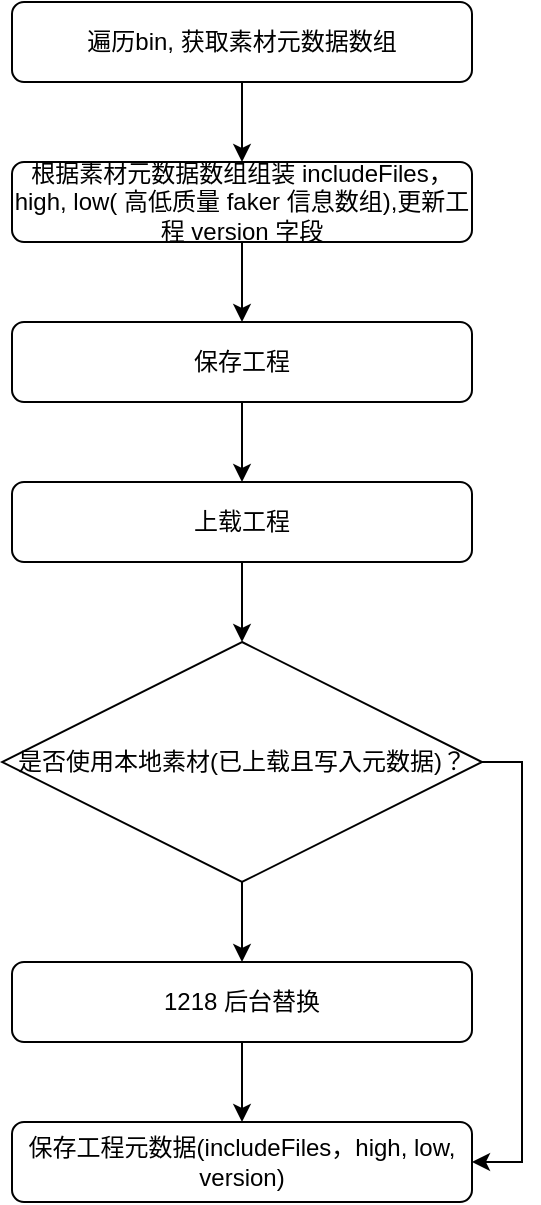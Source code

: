 <mxfile version="20.3.2" type="github" pages="2">
  <diagram id="C5RBs43oDa-KdzZeNtuy" name="Page-1">
    <mxGraphModel dx="1662" dy="762" grid="0" gridSize="10" guides="1" tooltips="1" connect="1" arrows="1" fold="1" page="1" pageScale="1" pageWidth="827" pageHeight="1169" math="0" shadow="0">
      <root>
        <mxCell id="WIyWlLk6GJQsqaUBKTNV-0" />
        <mxCell id="WIyWlLk6GJQsqaUBKTNV-1" parent="WIyWlLk6GJQsqaUBKTNV-0" />
        <mxCell id="ZKT6YCRbp8OFNfAcnSNF-3" style="edgeStyle=orthogonalEdgeStyle;rounded=0;orthogonalLoop=1;jettySize=auto;html=1;entryX=0.5;entryY=0;entryDx=0;entryDy=0;" parent="WIyWlLk6GJQsqaUBKTNV-1" source="WIyWlLk6GJQsqaUBKTNV-3" target="ZKT6YCRbp8OFNfAcnSNF-0" edge="1">
          <mxGeometry relative="1" as="geometry" />
        </mxCell>
        <mxCell id="WIyWlLk6GJQsqaUBKTNV-3" value="遍历bin, 获取素材元数据数组" style="rounded=1;whiteSpace=wrap;html=1;fontSize=12;glass=0;strokeWidth=1;shadow=0;" parent="WIyWlLk6GJQsqaUBKTNV-1" vertex="1">
          <mxGeometry x="320" y="240" width="230" height="40" as="geometry" />
        </mxCell>
        <mxCell id="ZKT6YCRbp8OFNfAcnSNF-2" style="edgeStyle=orthogonalEdgeStyle;rounded=0;orthogonalLoop=1;jettySize=auto;html=1;" parent="WIyWlLk6GJQsqaUBKTNV-1" source="ZKT6YCRbp8OFNfAcnSNF-0" target="ZKT6YCRbp8OFNfAcnSNF-1" edge="1">
          <mxGeometry relative="1" as="geometry" />
        </mxCell>
        <mxCell id="ZKT6YCRbp8OFNfAcnSNF-0" value="根据素材元数据数组组装 includeFiles，high, low( 高低质量 faker 信息数组),更新工程 version 字段" style="rounded=1;whiteSpace=wrap;html=1;fontSize=12;glass=0;strokeWidth=1;shadow=0;" parent="WIyWlLk6GJQsqaUBKTNV-1" vertex="1">
          <mxGeometry x="320" y="320" width="230" height="40" as="geometry" />
        </mxCell>
        <mxCell id="ZKT6YCRbp8OFNfAcnSNF-5" style="edgeStyle=orthogonalEdgeStyle;rounded=0;orthogonalLoop=1;jettySize=auto;html=1;" parent="WIyWlLk6GJQsqaUBKTNV-1" source="ZKT6YCRbp8OFNfAcnSNF-1" target="ZKT6YCRbp8OFNfAcnSNF-4" edge="1">
          <mxGeometry relative="1" as="geometry" />
        </mxCell>
        <mxCell id="ZKT6YCRbp8OFNfAcnSNF-1" value="保存工程" style="rounded=1;whiteSpace=wrap;html=1;fontSize=12;glass=0;strokeWidth=1;shadow=0;" parent="WIyWlLk6GJQsqaUBKTNV-1" vertex="1">
          <mxGeometry x="320" y="400" width="230" height="40" as="geometry" />
        </mxCell>
        <mxCell id="ZKT6YCRbp8OFNfAcnSNF-7" style="edgeStyle=orthogonalEdgeStyle;rounded=0;orthogonalLoop=1;jettySize=auto;html=1;" parent="WIyWlLk6GJQsqaUBKTNV-1" source="ZKT6YCRbp8OFNfAcnSNF-4" target="ZKT6YCRbp8OFNfAcnSNF-6" edge="1">
          <mxGeometry relative="1" as="geometry" />
        </mxCell>
        <mxCell id="ZKT6YCRbp8OFNfAcnSNF-4" value="上载工程" style="rounded=1;whiteSpace=wrap;html=1;fontSize=12;glass=0;strokeWidth=1;shadow=0;" parent="WIyWlLk6GJQsqaUBKTNV-1" vertex="1">
          <mxGeometry x="320" y="480" width="230" height="40" as="geometry" />
        </mxCell>
        <mxCell id="ZKT6YCRbp8OFNfAcnSNF-11" style="edgeStyle=orthogonalEdgeStyle;rounded=0;orthogonalLoop=1;jettySize=auto;html=1;" parent="WIyWlLk6GJQsqaUBKTNV-1" source="ZKT6YCRbp8OFNfAcnSNF-6" target="ZKT6YCRbp8OFNfAcnSNF-8" edge="1">
          <mxGeometry relative="1" as="geometry" />
        </mxCell>
        <mxCell id="WIFWOJ81ROzWBnjfG92m-2" style="edgeStyle=orthogonalEdgeStyle;rounded=0;orthogonalLoop=1;jettySize=auto;html=1;entryX=1;entryY=0.5;entryDx=0;entryDy=0;" parent="WIyWlLk6GJQsqaUBKTNV-1" source="ZKT6YCRbp8OFNfAcnSNF-6" target="WIFWOJ81ROzWBnjfG92m-0" edge="1">
          <mxGeometry relative="1" as="geometry">
            <Array as="points">
              <mxPoint x="575" y="620" />
              <mxPoint x="575" y="820" />
            </Array>
          </mxGeometry>
        </mxCell>
        <mxCell id="ZKT6YCRbp8OFNfAcnSNF-6" value="是否使用本地素材(已上载且写入元数据)？" style="rhombus;whiteSpace=wrap;html=1;" parent="WIyWlLk6GJQsqaUBKTNV-1" vertex="1">
          <mxGeometry x="315" y="560" width="240" height="120" as="geometry" />
        </mxCell>
        <mxCell id="WIFWOJ81ROzWBnjfG92m-1" style="edgeStyle=orthogonalEdgeStyle;rounded=0;orthogonalLoop=1;jettySize=auto;html=1;" parent="WIyWlLk6GJQsqaUBKTNV-1" source="ZKT6YCRbp8OFNfAcnSNF-8" target="WIFWOJ81ROzWBnjfG92m-0" edge="1">
          <mxGeometry relative="1" as="geometry" />
        </mxCell>
        <mxCell id="ZKT6YCRbp8OFNfAcnSNF-8" value="1218 后台替换" style="rounded=1;whiteSpace=wrap;html=1;fontSize=12;glass=0;strokeWidth=1;shadow=0;" parent="WIyWlLk6GJQsqaUBKTNV-1" vertex="1">
          <mxGeometry x="320" y="720" width="230" height="40" as="geometry" />
        </mxCell>
        <mxCell id="WIFWOJ81ROzWBnjfG92m-0" value="保存工程元数据(includeFiles，high, low, version)" style="rounded=1;whiteSpace=wrap;html=1;fontSize=12;glass=0;strokeWidth=1;shadow=0;" parent="WIyWlLk6GJQsqaUBKTNV-1" vertex="1">
          <mxGeometry x="320" y="800" width="230" height="40" as="geometry" />
        </mxCell>
      </root>
    </mxGraphModel>
  </diagram>
  <diagram id="9YTtIRSdV7n4-6MXiASC" name="第 2 页">
    <mxGraphModel dx="978" dy="519" grid="0" gridSize="10" guides="1" tooltips="1" connect="1" arrows="1" fold="1" page="1" pageScale="1" pageWidth="827" pageHeight="1169" math="0" shadow="0">
      <root>
        <mxCell id="0" />
        <mxCell id="1" parent="0" />
        <mxCell id="nzlnlgGEkzfFR_KYacTE-3" style="edgeStyle=orthogonalEdgeStyle;rounded=0;orthogonalLoop=1;jettySize=auto;html=1;" edge="1" parent="1" source="nYqj9HbE_CUIEsGngm6t-1" target="nzlnlgGEkzfFR_KYacTE-1">
          <mxGeometry relative="1" as="geometry" />
        </mxCell>
        <mxCell id="nYqj9HbE_CUIEsGngm6t-1" value="projectdata获取工程元数据(includeFiles，high, low, version)" style="rounded=1;whiteSpace=wrap;html=1;fontSize=12;glass=0;strokeWidth=1;shadow=0;" vertex="1" parent="1">
          <mxGeometry x="280" y="40" width="240" height="40" as="geometry" />
        </mxCell>
        <mxCell id="nzlnlgGEkzfFR_KYacTE-4" style="edgeStyle=orthogonalEdgeStyle;rounded=0;orthogonalLoop=1;jettySize=auto;html=1;" edge="1" parent="1" source="nzlnlgGEkzfFR_KYacTE-1" target="nzlnlgGEkzfFR_KYacTE-2">
          <mxGeometry relative="1" as="geometry" />
        </mxCell>
        <mxCell id="nzlnlgGEkzfFR_KYacTE-1" value="遍历high、low 写高低质量 fake 文件" style="rounded=1;whiteSpace=wrap;html=1;fontSize=12;glass=0;strokeWidth=1;shadow=0;" vertex="1" parent="1">
          <mxGeometry x="280" y="120" width="240" height="40" as="geometry" />
        </mxCell>
        <mxCell id="nzlnlgGEkzfFR_KYacTE-7" style="edgeStyle=orthogonalEdgeStyle;rounded=0;orthogonalLoop=1;jettySize=auto;html=1;" edge="1" parent="1" source="nzlnlgGEkzfFR_KYacTE-2" target="nzlnlgGEkzfFR_KYacTE-5">
          <mxGeometry relative="1" as="geometry" />
        </mxCell>
        <mxCell id="nzlnlgGEkzfFR_KYacTE-2" value="遍历 includeFiles，判断是否有 other 或 aegraphic 文件，获取文件http路径进行下载（也会添加到map数组）" style="rounded=1;whiteSpace=wrap;html=1;fontSize=12;glass=0;strokeWidth=1;shadow=0;" vertex="1" parent="1">
          <mxGeometry x="280" y="200" width="240" height="40" as="geometry" />
        </mxCell>
        <mxCell id="nzlnlgGEkzfFR_KYacTE-10" style="edgeStyle=orthogonalEdgeStyle;rounded=0;orthogonalLoop=1;jettySize=auto;html=1;" edge="1" parent="1" source="nzlnlgGEkzfFR_KYacTE-5" target="nzlnlgGEkzfFR_KYacTE-8">
          <mxGeometry relative="1" as="geometry" />
        </mxCell>
        <mxCell id="nzlnlgGEkzfFR_KYacTE-5" value="遍历高低质量 fake 数组，生成 map 数组(contentId, high, low, type)" style="rounded=1;whiteSpace=wrap;html=1;fontSize=12;glass=0;strokeWidth=1;shadow=0;" vertex="1" parent="1">
          <mxGeometry x="280" y="280" width="240" height="40" as="geometry" />
        </mxCell>
        <mxCell id="nzlnlgGEkzfFR_KYacTE-12" style="edgeStyle=orthogonalEdgeStyle;rounded=0;orthogonalLoop=1;jettySize=auto;html=1;" edge="1" parent="1" source="nzlnlgGEkzfFR_KYacTE-8" target="nzlnlgGEkzfFR_KYacTE-11">
          <mxGeometry relative="1" as="geometry" />
        </mxCell>
        <mxCell id="nzlnlgGEkzfFR_KYacTE-8" value="获取工程路径并下载至本地" style="rounded=1;whiteSpace=wrap;html=1;fontSize=12;glass=0;strokeWidth=1;shadow=0;" vertex="1" parent="1">
          <mxGeometry x="280" y="360" width="240" height="40" as="geometry" />
        </mxCell>
        <mxCell id="nzlnlgGEkzfFR_KYacTE-14" style="edgeStyle=orthogonalEdgeStyle;rounded=0;orthogonalLoop=1;jettySize=auto;html=1;" edge="1" parent="1" source="nzlnlgGEkzfFR_KYacTE-11" target="nzlnlgGEkzfFR_KYacTE-13">
          <mxGeometry relative="1" as="geometry" />
        </mxCell>
        <mxCell id="nzlnlgGEkzfFR_KYacTE-11" value="引入下载的工程到pr" style="rounded=1;whiteSpace=wrap;html=1;fontSize=12;glass=0;strokeWidth=1;shadow=0;" vertex="1" parent="1">
          <mxGeometry x="280" y="440" width="240" height="40" as="geometry" />
        </mxCell>
        <mxCell id="nzlnlgGEkzfFR_KYacTE-13" value="根据 map 数组进行替换高质量，挂载低质量" style="rounded=1;whiteSpace=wrap;html=1;fontSize=12;glass=0;strokeWidth=1;shadow=0;" vertex="1" parent="1">
          <mxGeometry x="280" y="520" width="240" height="40" as="geometry" />
        </mxCell>
      </root>
    </mxGraphModel>
  </diagram>
</mxfile>
